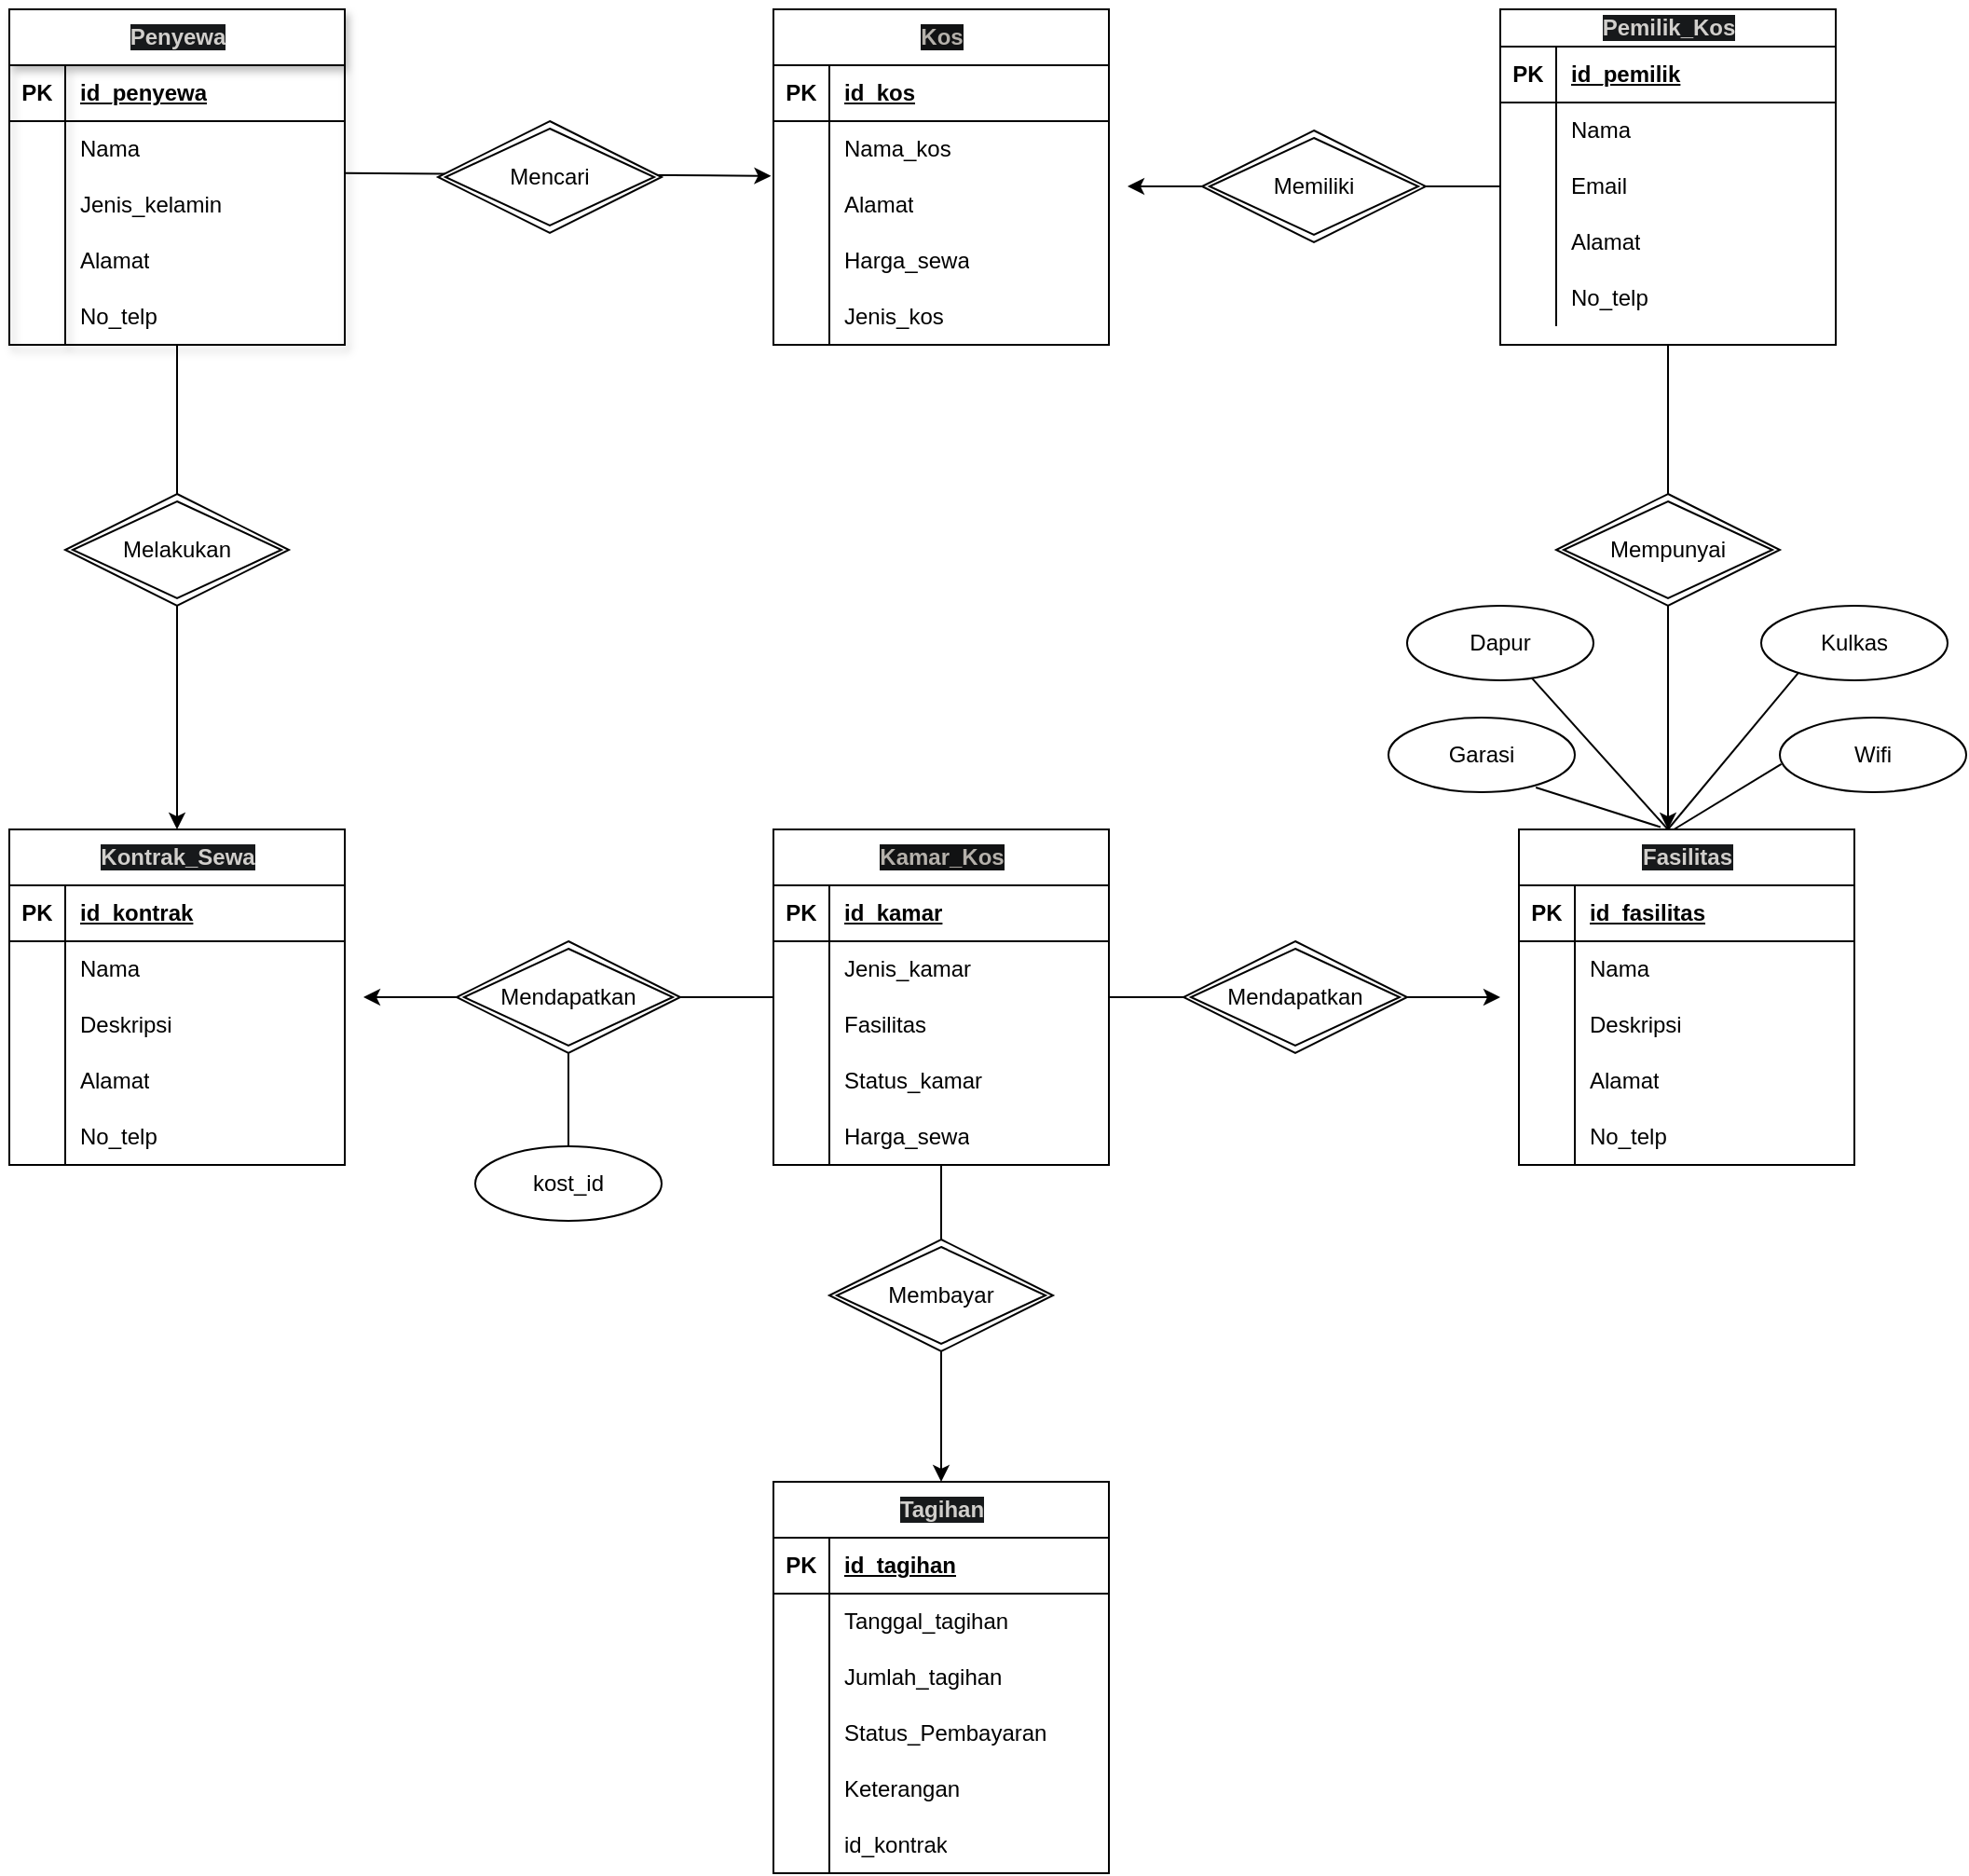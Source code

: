 <mxfile version="22.0.4" type="github">
  <diagram name="Page-1" id="WoS1Avjg3TnxfhqJeh51">
    <mxGraphModel dx="2163" dy="681" grid="1" gridSize="10" guides="1" tooltips="1" connect="1" arrows="1" fold="1" page="1" pageScale="1" pageWidth="850" pageHeight="1100" math="0" shadow="0">
      <root>
        <mxCell id="0" />
        <mxCell id="1" parent="0" />
        <mxCell id="NQOOiX4ntCUlq3TTF15f-73" style="edgeStyle=orthogonalEdgeStyle;rounded=0;orthogonalLoop=1;jettySize=auto;html=1;" edge="1" parent="1" source="NQOOiX4ntCUlq3TTF15f-74" target="NQOOiX4ntCUlq3TTF15f-1">
          <mxGeometry relative="1" as="geometry" />
        </mxCell>
        <mxCell id="Aj4LXaYrPYU-k2S-7-tK-18" value="&lt;span data-darkreader-inline-bgcolor=&quot;&quot; data-darkreader-inline-color=&quot;&quot; style=&quot;color: rgb(209, 207, 204); font-family: Helvetica; font-size: 12px; font-style: normal; font-variant-ligatures: normal; font-variant-caps: normal; font-weight: 700; letter-spacing: normal; orphans: 2; text-align: center; text-indent: 0px; text-transform: none; widows: 2; word-spacing: 0px; -webkit-text-stroke-width: 0px; background-color: rgb(23, 25, 27); text-decoration-thickness: initial; text-decoration-style: initial; text-decoration-color: initial; float: none; --darkreader-inline-color: #b5b1ab; --darkreader-inline-bgcolor: #111213; display: inline !important;&quot;&gt;Penyewa&lt;/span&gt;" style="shape=table;startSize=30;container=1;collapsible=1;childLayout=tableLayout;fixedRows=1;rowLines=0;fontStyle=1;align=center;resizeLast=1;html=1;fillColor=#FFFFFF;shadow=1;" parent="1" vertex="1">
          <mxGeometry x="-760" y="240" width="180" height="180" as="geometry" />
        </mxCell>
        <mxCell id="Aj4LXaYrPYU-k2S-7-tK-19" value="" style="shape=tableRow;horizontal=0;startSize=0;swimlaneHead=0;swimlaneBody=0;fillColor=none;collapsible=0;dropTarget=0;points=[[0,0.5],[1,0.5]];portConstraint=eastwest;top=0;left=0;right=0;bottom=1;" parent="Aj4LXaYrPYU-k2S-7-tK-18" vertex="1">
          <mxGeometry y="30" width="180" height="30" as="geometry" />
        </mxCell>
        <mxCell id="Aj4LXaYrPYU-k2S-7-tK-20" value="PK" style="shape=partialRectangle;connectable=0;fillColor=none;top=0;left=0;bottom=0;right=0;fontStyle=1;overflow=hidden;whiteSpace=wrap;html=1;" parent="Aj4LXaYrPYU-k2S-7-tK-19" vertex="1">
          <mxGeometry width="30" height="30" as="geometry">
            <mxRectangle width="30" height="30" as="alternateBounds" />
          </mxGeometry>
        </mxCell>
        <mxCell id="Aj4LXaYrPYU-k2S-7-tK-21" value="id_penyewa" style="shape=partialRectangle;connectable=0;fillColor=none;top=0;left=0;bottom=0;right=0;align=left;spacingLeft=6;fontStyle=5;overflow=hidden;whiteSpace=wrap;html=1;" parent="Aj4LXaYrPYU-k2S-7-tK-19" vertex="1">
          <mxGeometry x="30" width="150" height="30" as="geometry">
            <mxRectangle width="150" height="30" as="alternateBounds" />
          </mxGeometry>
        </mxCell>
        <mxCell id="Aj4LXaYrPYU-k2S-7-tK-22" value="" style="shape=tableRow;horizontal=0;startSize=0;swimlaneHead=0;swimlaneBody=0;fillColor=none;collapsible=0;dropTarget=0;points=[[0,0.5],[1,0.5]];portConstraint=eastwest;top=0;left=0;right=0;bottom=0;" parent="Aj4LXaYrPYU-k2S-7-tK-18" vertex="1">
          <mxGeometry y="60" width="180" height="30" as="geometry" />
        </mxCell>
        <mxCell id="Aj4LXaYrPYU-k2S-7-tK-23" value="" style="shape=partialRectangle;connectable=0;fillColor=none;top=0;left=0;bottom=0;right=0;editable=1;overflow=hidden;whiteSpace=wrap;html=1;" parent="Aj4LXaYrPYU-k2S-7-tK-22" vertex="1">
          <mxGeometry width="30" height="30" as="geometry">
            <mxRectangle width="30" height="30" as="alternateBounds" />
          </mxGeometry>
        </mxCell>
        <mxCell id="Aj4LXaYrPYU-k2S-7-tK-24" value="Nama" style="shape=partialRectangle;connectable=0;fillColor=none;top=0;left=0;bottom=0;right=0;align=left;spacingLeft=6;overflow=hidden;whiteSpace=wrap;html=1;" parent="Aj4LXaYrPYU-k2S-7-tK-22" vertex="1">
          <mxGeometry x="30" width="150" height="30" as="geometry">
            <mxRectangle width="150" height="30" as="alternateBounds" />
          </mxGeometry>
        </mxCell>
        <mxCell id="Aj4LXaYrPYU-k2S-7-tK-25" value="" style="shape=tableRow;horizontal=0;startSize=0;swimlaneHead=0;swimlaneBody=0;fillColor=none;collapsible=0;dropTarget=0;points=[[0,0.5],[1,0.5]];portConstraint=eastwest;top=0;left=0;right=0;bottom=0;" parent="Aj4LXaYrPYU-k2S-7-tK-18" vertex="1">
          <mxGeometry y="90" width="180" height="30" as="geometry" />
        </mxCell>
        <mxCell id="Aj4LXaYrPYU-k2S-7-tK-26" value="" style="shape=partialRectangle;connectable=0;fillColor=none;top=0;left=0;bottom=0;right=0;editable=1;overflow=hidden;whiteSpace=wrap;html=1;" parent="Aj4LXaYrPYU-k2S-7-tK-25" vertex="1">
          <mxGeometry width="30" height="30" as="geometry">
            <mxRectangle width="30" height="30" as="alternateBounds" />
          </mxGeometry>
        </mxCell>
        <mxCell id="Aj4LXaYrPYU-k2S-7-tK-27" value="Jenis_kelamin" style="shape=partialRectangle;connectable=0;fillColor=none;top=0;left=0;bottom=0;right=0;align=left;spacingLeft=6;overflow=hidden;whiteSpace=wrap;html=1;" parent="Aj4LXaYrPYU-k2S-7-tK-25" vertex="1">
          <mxGeometry x="30" width="150" height="30" as="geometry">
            <mxRectangle width="150" height="30" as="alternateBounds" />
          </mxGeometry>
        </mxCell>
        <mxCell id="Aj4LXaYrPYU-k2S-7-tK-28" value="" style="shape=tableRow;horizontal=0;startSize=0;swimlaneHead=0;swimlaneBody=0;fillColor=none;collapsible=0;dropTarget=0;points=[[0,0.5],[1,0.5]];portConstraint=eastwest;top=0;left=0;right=0;bottom=0;" parent="Aj4LXaYrPYU-k2S-7-tK-18" vertex="1">
          <mxGeometry y="120" width="180" height="30" as="geometry" />
        </mxCell>
        <mxCell id="Aj4LXaYrPYU-k2S-7-tK-29" value="" style="shape=partialRectangle;connectable=0;fillColor=none;top=0;left=0;bottom=0;right=0;editable=1;overflow=hidden;whiteSpace=wrap;html=1;" parent="Aj4LXaYrPYU-k2S-7-tK-28" vertex="1">
          <mxGeometry width="30" height="30" as="geometry">
            <mxRectangle width="30" height="30" as="alternateBounds" />
          </mxGeometry>
        </mxCell>
        <mxCell id="Aj4LXaYrPYU-k2S-7-tK-30" value="Alamat" style="shape=partialRectangle;connectable=0;fillColor=none;top=0;left=0;bottom=0;right=0;align=left;spacingLeft=6;overflow=hidden;whiteSpace=wrap;html=1;" parent="Aj4LXaYrPYU-k2S-7-tK-28" vertex="1">
          <mxGeometry x="30" width="150" height="30" as="geometry">
            <mxRectangle width="150" height="30" as="alternateBounds" />
          </mxGeometry>
        </mxCell>
        <mxCell id="Aj4LXaYrPYU-k2S-7-tK-47" value="" style="shape=tableRow;horizontal=0;startSize=0;swimlaneHead=0;swimlaneBody=0;fillColor=none;collapsible=0;dropTarget=0;points=[[0,0.5],[1,0.5]];portConstraint=eastwest;top=0;left=0;right=0;bottom=0;" parent="Aj4LXaYrPYU-k2S-7-tK-18" vertex="1">
          <mxGeometry y="150" width="180" height="30" as="geometry" />
        </mxCell>
        <mxCell id="Aj4LXaYrPYU-k2S-7-tK-48" value="" style="shape=partialRectangle;connectable=0;fillColor=none;top=0;left=0;bottom=0;right=0;editable=1;overflow=hidden;whiteSpace=wrap;html=1;" parent="Aj4LXaYrPYU-k2S-7-tK-47" vertex="1">
          <mxGeometry width="30" height="30" as="geometry">
            <mxRectangle width="30" height="30" as="alternateBounds" />
          </mxGeometry>
        </mxCell>
        <mxCell id="Aj4LXaYrPYU-k2S-7-tK-49" value="No_telp" style="shape=partialRectangle;connectable=0;fillColor=none;top=0;left=0;bottom=0;right=0;align=left;spacingLeft=6;overflow=hidden;whiteSpace=wrap;html=1;" parent="Aj4LXaYrPYU-k2S-7-tK-47" vertex="1">
          <mxGeometry x="30" width="150" height="30" as="geometry">
            <mxRectangle width="150" height="30" as="alternateBounds" />
          </mxGeometry>
        </mxCell>
        <mxCell id="Aj4LXaYrPYU-k2S-7-tK-31" value="&lt;font style=&quot;--darkreader-inline-color: #a49e95;&quot; data-darkreader-inline-color=&quot;&quot; color=&quot;#b5b1ab&quot;&gt;&lt;span data-darkreader-inline-bgcolor=&quot;&quot; style=&quot;background-color: rgb(17, 18, 19); --darkreader-inline-bgcolor: #0d0e0e;&quot;&gt;Kos&lt;/span&gt;&lt;/font&gt;" style="shape=table;startSize=30;container=1;collapsible=1;childLayout=tableLayout;fixedRows=1;rowLines=0;fontStyle=1;align=center;resizeLast=1;html=1;" parent="1" vertex="1">
          <mxGeometry x="-350" y="240" width="180" height="180" as="geometry" />
        </mxCell>
        <mxCell id="Aj4LXaYrPYU-k2S-7-tK-32" value="" style="shape=tableRow;horizontal=0;startSize=0;swimlaneHead=0;swimlaneBody=0;fillColor=none;collapsible=0;dropTarget=0;points=[[0,0.5],[1,0.5]];portConstraint=eastwest;top=0;left=0;right=0;bottom=1;" parent="Aj4LXaYrPYU-k2S-7-tK-31" vertex="1">
          <mxGeometry y="30" width="180" height="30" as="geometry" />
        </mxCell>
        <mxCell id="Aj4LXaYrPYU-k2S-7-tK-33" value="PK" style="shape=partialRectangle;connectable=0;fillColor=none;top=0;left=0;bottom=0;right=0;fontStyle=1;overflow=hidden;whiteSpace=wrap;html=1;" parent="Aj4LXaYrPYU-k2S-7-tK-32" vertex="1">
          <mxGeometry width="30" height="30" as="geometry">
            <mxRectangle width="30" height="30" as="alternateBounds" />
          </mxGeometry>
        </mxCell>
        <mxCell id="Aj4LXaYrPYU-k2S-7-tK-34" value="id_kos" style="shape=partialRectangle;connectable=0;fillColor=none;top=0;left=0;bottom=0;right=0;align=left;spacingLeft=6;fontStyle=5;overflow=hidden;whiteSpace=wrap;html=1;" parent="Aj4LXaYrPYU-k2S-7-tK-32" vertex="1">
          <mxGeometry x="30" width="150" height="30" as="geometry">
            <mxRectangle width="150" height="30" as="alternateBounds" />
          </mxGeometry>
        </mxCell>
        <mxCell id="Aj4LXaYrPYU-k2S-7-tK-35" value="" style="shape=tableRow;horizontal=0;startSize=0;swimlaneHead=0;swimlaneBody=0;fillColor=none;collapsible=0;dropTarget=0;points=[[0,0.5],[1,0.5]];portConstraint=eastwest;top=0;left=0;right=0;bottom=0;" parent="Aj4LXaYrPYU-k2S-7-tK-31" vertex="1">
          <mxGeometry y="60" width="180" height="30" as="geometry" />
        </mxCell>
        <mxCell id="Aj4LXaYrPYU-k2S-7-tK-36" value="" style="shape=partialRectangle;connectable=0;fillColor=none;top=0;left=0;bottom=0;right=0;editable=1;overflow=hidden;whiteSpace=wrap;html=1;" parent="Aj4LXaYrPYU-k2S-7-tK-35" vertex="1">
          <mxGeometry width="30" height="30" as="geometry">
            <mxRectangle width="30" height="30" as="alternateBounds" />
          </mxGeometry>
        </mxCell>
        <mxCell id="Aj4LXaYrPYU-k2S-7-tK-37" value="Nama_kos" style="shape=partialRectangle;connectable=0;fillColor=none;top=0;left=0;bottom=0;right=0;align=left;spacingLeft=6;overflow=hidden;whiteSpace=wrap;html=1;" parent="Aj4LXaYrPYU-k2S-7-tK-35" vertex="1">
          <mxGeometry x="30" width="150" height="30" as="geometry">
            <mxRectangle width="150" height="30" as="alternateBounds" />
          </mxGeometry>
        </mxCell>
        <mxCell id="Aj4LXaYrPYU-k2S-7-tK-38" value="" style="shape=tableRow;horizontal=0;startSize=0;swimlaneHead=0;swimlaneBody=0;fillColor=none;collapsible=0;dropTarget=0;points=[[0,0.5],[1,0.5]];portConstraint=eastwest;top=0;left=0;right=0;bottom=0;" parent="Aj4LXaYrPYU-k2S-7-tK-31" vertex="1">
          <mxGeometry y="90" width="180" height="30" as="geometry" />
        </mxCell>
        <mxCell id="Aj4LXaYrPYU-k2S-7-tK-39" value="" style="shape=partialRectangle;connectable=0;fillColor=none;top=0;left=0;bottom=0;right=0;editable=1;overflow=hidden;whiteSpace=wrap;html=1;" parent="Aj4LXaYrPYU-k2S-7-tK-38" vertex="1">
          <mxGeometry width="30" height="30" as="geometry">
            <mxRectangle width="30" height="30" as="alternateBounds" />
          </mxGeometry>
        </mxCell>
        <mxCell id="Aj4LXaYrPYU-k2S-7-tK-40" value="Alamat" style="shape=partialRectangle;connectable=0;fillColor=none;top=0;left=0;bottom=0;right=0;align=left;spacingLeft=6;overflow=hidden;whiteSpace=wrap;html=1;" parent="Aj4LXaYrPYU-k2S-7-tK-38" vertex="1">
          <mxGeometry x="30" width="150" height="30" as="geometry">
            <mxRectangle width="150" height="30" as="alternateBounds" />
          </mxGeometry>
        </mxCell>
        <mxCell id="Aj4LXaYrPYU-k2S-7-tK-41" value="" style="shape=tableRow;horizontal=0;startSize=0;swimlaneHead=0;swimlaneBody=0;fillColor=none;collapsible=0;dropTarget=0;points=[[0,0.5],[1,0.5]];portConstraint=eastwest;top=0;left=0;right=0;bottom=0;" parent="Aj4LXaYrPYU-k2S-7-tK-31" vertex="1">
          <mxGeometry y="120" width="180" height="30" as="geometry" />
        </mxCell>
        <mxCell id="Aj4LXaYrPYU-k2S-7-tK-42" value="" style="shape=partialRectangle;connectable=0;fillColor=none;top=0;left=0;bottom=0;right=0;editable=1;overflow=hidden;whiteSpace=wrap;html=1;" parent="Aj4LXaYrPYU-k2S-7-tK-41" vertex="1">
          <mxGeometry width="30" height="30" as="geometry">
            <mxRectangle width="30" height="30" as="alternateBounds" />
          </mxGeometry>
        </mxCell>
        <mxCell id="Aj4LXaYrPYU-k2S-7-tK-43" value="Harga_sewa" style="shape=partialRectangle;connectable=0;fillColor=none;top=0;left=0;bottom=0;right=0;align=left;spacingLeft=6;overflow=hidden;whiteSpace=wrap;html=1;" parent="Aj4LXaYrPYU-k2S-7-tK-41" vertex="1">
          <mxGeometry x="30" width="150" height="30" as="geometry">
            <mxRectangle width="150" height="30" as="alternateBounds" />
          </mxGeometry>
        </mxCell>
        <mxCell id="Aj4LXaYrPYU-k2S-7-tK-44" value="" style="shape=tableRow;horizontal=0;startSize=0;swimlaneHead=0;swimlaneBody=0;fillColor=none;collapsible=0;dropTarget=0;points=[[0,0.5],[1,0.5]];portConstraint=eastwest;top=0;left=0;right=0;bottom=0;" parent="Aj4LXaYrPYU-k2S-7-tK-31" vertex="1">
          <mxGeometry y="150" width="180" height="30" as="geometry" />
        </mxCell>
        <mxCell id="Aj4LXaYrPYU-k2S-7-tK-45" value="" style="shape=partialRectangle;connectable=0;fillColor=none;top=0;left=0;bottom=0;right=0;editable=1;overflow=hidden;whiteSpace=wrap;html=1;" parent="Aj4LXaYrPYU-k2S-7-tK-44" vertex="1">
          <mxGeometry width="30" height="30" as="geometry">
            <mxRectangle width="30" height="30" as="alternateBounds" />
          </mxGeometry>
        </mxCell>
        <mxCell id="Aj4LXaYrPYU-k2S-7-tK-46" value="Jenis_kos" style="shape=partialRectangle;connectable=0;fillColor=none;top=0;left=0;bottom=0;right=0;align=left;spacingLeft=6;overflow=hidden;whiteSpace=wrap;html=1;" parent="Aj4LXaYrPYU-k2S-7-tK-44" vertex="1">
          <mxGeometry x="30" width="150" height="30" as="geometry">
            <mxRectangle width="150" height="30" as="alternateBounds" />
          </mxGeometry>
        </mxCell>
        <mxCell id="Ak3qJpTOJ2Hgo7LQBAbr-17" value="&lt;font color=&quot;#d1cfcc&quot;&gt;&lt;span style=&quot;background-color: rgb(23, 25, 27);&quot;&gt;Fasilitas&lt;/span&gt;&lt;/font&gt;" style="shape=table;startSize=30;container=1;collapsible=1;childLayout=tableLayout;fixedRows=1;rowLines=0;fontStyle=1;align=center;resizeLast=1;html=1;fillColor=#FFFFFF;" parent="1" vertex="1">
          <mxGeometry x="50" y="680" width="180" height="180" as="geometry" />
        </mxCell>
        <mxCell id="Ak3qJpTOJ2Hgo7LQBAbr-18" value="" style="shape=tableRow;horizontal=0;startSize=0;swimlaneHead=0;swimlaneBody=0;fillColor=none;collapsible=0;dropTarget=0;points=[[0,0.5],[1,0.5]];portConstraint=eastwest;top=0;left=0;right=0;bottom=1;" parent="Ak3qJpTOJ2Hgo7LQBAbr-17" vertex="1">
          <mxGeometry y="30" width="180" height="30" as="geometry" />
        </mxCell>
        <mxCell id="Ak3qJpTOJ2Hgo7LQBAbr-19" value="PK" style="shape=partialRectangle;connectable=0;fillColor=none;top=0;left=0;bottom=0;right=0;fontStyle=1;overflow=hidden;whiteSpace=wrap;html=1;" parent="Ak3qJpTOJ2Hgo7LQBAbr-18" vertex="1">
          <mxGeometry width="30" height="30" as="geometry">
            <mxRectangle width="30" height="30" as="alternateBounds" />
          </mxGeometry>
        </mxCell>
        <mxCell id="Ak3qJpTOJ2Hgo7LQBAbr-20" value="id_fasilitas" style="shape=partialRectangle;connectable=0;fillColor=none;top=0;left=0;bottom=0;right=0;align=left;spacingLeft=6;fontStyle=5;overflow=hidden;whiteSpace=wrap;html=1;" parent="Ak3qJpTOJ2Hgo7LQBAbr-18" vertex="1">
          <mxGeometry x="30" width="150" height="30" as="geometry">
            <mxRectangle width="150" height="30" as="alternateBounds" />
          </mxGeometry>
        </mxCell>
        <mxCell id="Ak3qJpTOJ2Hgo7LQBAbr-21" value="" style="shape=tableRow;horizontal=0;startSize=0;swimlaneHead=0;swimlaneBody=0;fillColor=none;collapsible=0;dropTarget=0;points=[[0,0.5],[1,0.5]];portConstraint=eastwest;top=0;left=0;right=0;bottom=0;" parent="Ak3qJpTOJ2Hgo7LQBAbr-17" vertex="1">
          <mxGeometry y="60" width="180" height="30" as="geometry" />
        </mxCell>
        <mxCell id="Ak3qJpTOJ2Hgo7LQBAbr-22" value="" style="shape=partialRectangle;connectable=0;fillColor=none;top=0;left=0;bottom=0;right=0;editable=1;overflow=hidden;whiteSpace=wrap;html=1;" parent="Ak3qJpTOJ2Hgo7LQBAbr-21" vertex="1">
          <mxGeometry width="30" height="30" as="geometry">
            <mxRectangle width="30" height="30" as="alternateBounds" />
          </mxGeometry>
        </mxCell>
        <mxCell id="Ak3qJpTOJ2Hgo7LQBAbr-23" value="Nama" style="shape=partialRectangle;connectable=0;fillColor=none;top=0;left=0;bottom=0;right=0;align=left;spacingLeft=6;overflow=hidden;whiteSpace=wrap;html=1;" parent="Ak3qJpTOJ2Hgo7LQBAbr-21" vertex="1">
          <mxGeometry x="30" width="150" height="30" as="geometry">
            <mxRectangle width="150" height="30" as="alternateBounds" />
          </mxGeometry>
        </mxCell>
        <mxCell id="Ak3qJpTOJ2Hgo7LQBAbr-24" value="" style="shape=tableRow;horizontal=0;startSize=0;swimlaneHead=0;swimlaneBody=0;fillColor=none;collapsible=0;dropTarget=0;points=[[0,0.5],[1,0.5]];portConstraint=eastwest;top=0;left=0;right=0;bottom=0;" parent="Ak3qJpTOJ2Hgo7LQBAbr-17" vertex="1">
          <mxGeometry y="90" width="180" height="30" as="geometry" />
        </mxCell>
        <mxCell id="Ak3qJpTOJ2Hgo7LQBAbr-25" value="" style="shape=partialRectangle;connectable=0;fillColor=none;top=0;left=0;bottom=0;right=0;editable=1;overflow=hidden;whiteSpace=wrap;html=1;" parent="Ak3qJpTOJ2Hgo7LQBAbr-24" vertex="1">
          <mxGeometry width="30" height="30" as="geometry">
            <mxRectangle width="30" height="30" as="alternateBounds" />
          </mxGeometry>
        </mxCell>
        <mxCell id="Ak3qJpTOJ2Hgo7LQBAbr-26" value="Deskripsi" style="shape=partialRectangle;connectable=0;fillColor=none;top=0;left=0;bottom=0;right=0;align=left;spacingLeft=6;overflow=hidden;whiteSpace=wrap;html=1;" parent="Ak3qJpTOJ2Hgo7LQBAbr-24" vertex="1">
          <mxGeometry x="30" width="150" height="30" as="geometry">
            <mxRectangle width="150" height="30" as="alternateBounds" />
          </mxGeometry>
        </mxCell>
        <mxCell id="Ak3qJpTOJ2Hgo7LQBAbr-27" value="" style="shape=tableRow;horizontal=0;startSize=0;swimlaneHead=0;swimlaneBody=0;fillColor=none;collapsible=0;dropTarget=0;points=[[0,0.5],[1,0.5]];portConstraint=eastwest;top=0;left=0;right=0;bottom=0;" parent="Ak3qJpTOJ2Hgo7LQBAbr-17" vertex="1">
          <mxGeometry y="120" width="180" height="30" as="geometry" />
        </mxCell>
        <mxCell id="Ak3qJpTOJ2Hgo7LQBAbr-28" value="" style="shape=partialRectangle;connectable=0;fillColor=none;top=0;left=0;bottom=0;right=0;editable=1;overflow=hidden;whiteSpace=wrap;html=1;" parent="Ak3qJpTOJ2Hgo7LQBAbr-27" vertex="1">
          <mxGeometry width="30" height="30" as="geometry">
            <mxRectangle width="30" height="30" as="alternateBounds" />
          </mxGeometry>
        </mxCell>
        <mxCell id="Ak3qJpTOJ2Hgo7LQBAbr-29" value="Alamat" style="shape=partialRectangle;connectable=0;fillColor=none;top=0;left=0;bottom=0;right=0;align=left;spacingLeft=6;overflow=hidden;whiteSpace=wrap;html=1;" parent="Ak3qJpTOJ2Hgo7LQBAbr-27" vertex="1">
          <mxGeometry x="30" width="150" height="30" as="geometry">
            <mxRectangle width="150" height="30" as="alternateBounds" />
          </mxGeometry>
        </mxCell>
        <mxCell id="Ak3qJpTOJ2Hgo7LQBAbr-30" value="" style="shape=tableRow;horizontal=0;startSize=0;swimlaneHead=0;swimlaneBody=0;fillColor=none;collapsible=0;dropTarget=0;points=[[0,0.5],[1,0.5]];portConstraint=eastwest;top=0;left=0;right=0;bottom=0;" parent="Ak3qJpTOJ2Hgo7LQBAbr-17" vertex="1">
          <mxGeometry y="150" width="180" height="30" as="geometry" />
        </mxCell>
        <mxCell id="Ak3qJpTOJ2Hgo7LQBAbr-31" value="" style="shape=partialRectangle;connectable=0;fillColor=none;top=0;left=0;bottom=0;right=0;editable=1;overflow=hidden;whiteSpace=wrap;html=1;" parent="Ak3qJpTOJ2Hgo7LQBAbr-30" vertex="1">
          <mxGeometry width="30" height="30" as="geometry">
            <mxRectangle width="30" height="30" as="alternateBounds" />
          </mxGeometry>
        </mxCell>
        <mxCell id="Ak3qJpTOJ2Hgo7LQBAbr-32" value="No_telp" style="shape=partialRectangle;connectable=0;fillColor=none;top=0;left=0;bottom=0;right=0;align=left;spacingLeft=6;overflow=hidden;whiteSpace=wrap;html=1;" parent="Ak3qJpTOJ2Hgo7LQBAbr-30" vertex="1">
          <mxGeometry x="30" width="150" height="30" as="geometry">
            <mxRectangle width="150" height="30" as="alternateBounds" />
          </mxGeometry>
        </mxCell>
        <mxCell id="NQOOiX4ntCUlq3TTF15f-87" style="edgeStyle=orthogonalEdgeStyle;rounded=0;orthogonalLoop=1;jettySize=auto;html=1;" edge="1" parent="1" source="NQOOiX4ntCUlq3TTF15f-88">
          <mxGeometry relative="1" as="geometry">
            <mxPoint x="40.0" y="770" as="targetPoint" />
          </mxGeometry>
        </mxCell>
        <mxCell id="NQOOiX4ntCUlq3TTF15f-91" style="edgeStyle=orthogonalEdgeStyle;rounded=0;orthogonalLoop=1;jettySize=auto;html=1;" edge="1" parent="1" source="NQOOiX4ntCUlq3TTF15f-17">
          <mxGeometry relative="1" as="geometry">
            <mxPoint x="-570" y="770" as="targetPoint" />
          </mxGeometry>
        </mxCell>
        <mxCell id="NQOOiX4ntCUlq3TTF15f-93" style="edgeStyle=orthogonalEdgeStyle;rounded=0;orthogonalLoop=1;jettySize=auto;html=1;entryX=0.5;entryY=0;entryDx=0;entryDy=0;" edge="1" parent="1" source="NQOOiX4ntCUlq3TTF15f-17" target="NQOOiX4ntCUlq3TTF15f-33">
          <mxGeometry relative="1" as="geometry" />
        </mxCell>
        <mxCell id="NQOOiX4ntCUlq3TTF15f-17" value="&lt;font color=&quot;#b5b1ab&quot;&gt;&lt;span style=&quot;background-color: rgb(17, 18, 19);&quot;&gt;Kamar_Kos&lt;/span&gt;&lt;/font&gt;" style="shape=table;startSize=30;container=1;collapsible=1;childLayout=tableLayout;fixedRows=1;rowLines=0;fontStyle=1;align=center;resizeLast=1;html=1;" vertex="1" parent="1">
          <mxGeometry x="-350" y="680" width="180" height="180" as="geometry" />
        </mxCell>
        <mxCell id="NQOOiX4ntCUlq3TTF15f-18" value="" style="shape=tableRow;horizontal=0;startSize=0;swimlaneHead=0;swimlaneBody=0;fillColor=none;collapsible=0;dropTarget=0;points=[[0,0.5],[1,0.5]];portConstraint=eastwest;top=0;left=0;right=0;bottom=1;" vertex="1" parent="NQOOiX4ntCUlq3TTF15f-17">
          <mxGeometry y="30" width="180" height="30" as="geometry" />
        </mxCell>
        <mxCell id="NQOOiX4ntCUlq3TTF15f-19" value="PK" style="shape=partialRectangle;connectable=0;fillColor=none;top=0;left=0;bottom=0;right=0;fontStyle=1;overflow=hidden;whiteSpace=wrap;html=1;" vertex="1" parent="NQOOiX4ntCUlq3TTF15f-18">
          <mxGeometry width="30" height="30" as="geometry">
            <mxRectangle width="30" height="30" as="alternateBounds" />
          </mxGeometry>
        </mxCell>
        <mxCell id="NQOOiX4ntCUlq3TTF15f-20" value="id_kamar" style="shape=partialRectangle;connectable=0;fillColor=none;top=0;left=0;bottom=0;right=0;align=left;spacingLeft=6;fontStyle=5;overflow=hidden;whiteSpace=wrap;html=1;" vertex="1" parent="NQOOiX4ntCUlq3TTF15f-18">
          <mxGeometry x="30" width="150" height="30" as="geometry">
            <mxRectangle width="150" height="30" as="alternateBounds" />
          </mxGeometry>
        </mxCell>
        <mxCell id="NQOOiX4ntCUlq3TTF15f-21" value="" style="shape=tableRow;horizontal=0;startSize=0;swimlaneHead=0;swimlaneBody=0;fillColor=none;collapsible=0;dropTarget=0;points=[[0,0.5],[1,0.5]];portConstraint=eastwest;top=0;left=0;right=0;bottom=0;" vertex="1" parent="NQOOiX4ntCUlq3TTF15f-17">
          <mxGeometry y="60" width="180" height="30" as="geometry" />
        </mxCell>
        <mxCell id="NQOOiX4ntCUlq3TTF15f-22" value="" style="shape=partialRectangle;connectable=0;fillColor=none;top=0;left=0;bottom=0;right=0;editable=1;overflow=hidden;whiteSpace=wrap;html=1;" vertex="1" parent="NQOOiX4ntCUlq3TTF15f-21">
          <mxGeometry width="30" height="30" as="geometry">
            <mxRectangle width="30" height="30" as="alternateBounds" />
          </mxGeometry>
        </mxCell>
        <mxCell id="NQOOiX4ntCUlq3TTF15f-23" value="Jenis_kamar" style="shape=partialRectangle;connectable=0;fillColor=none;top=0;left=0;bottom=0;right=0;align=left;spacingLeft=6;overflow=hidden;whiteSpace=wrap;html=1;" vertex="1" parent="NQOOiX4ntCUlq3TTF15f-21">
          <mxGeometry x="30" width="150" height="30" as="geometry">
            <mxRectangle width="150" height="30" as="alternateBounds" />
          </mxGeometry>
        </mxCell>
        <mxCell id="NQOOiX4ntCUlq3TTF15f-24" value="" style="shape=tableRow;horizontal=0;startSize=0;swimlaneHead=0;swimlaneBody=0;fillColor=none;collapsible=0;dropTarget=0;points=[[0,0.5],[1,0.5]];portConstraint=eastwest;top=0;left=0;right=0;bottom=0;" vertex="1" parent="NQOOiX4ntCUlq3TTF15f-17">
          <mxGeometry y="90" width="180" height="30" as="geometry" />
        </mxCell>
        <mxCell id="NQOOiX4ntCUlq3TTF15f-25" value="" style="shape=partialRectangle;connectable=0;fillColor=none;top=0;left=0;bottom=0;right=0;editable=1;overflow=hidden;whiteSpace=wrap;html=1;" vertex="1" parent="NQOOiX4ntCUlq3TTF15f-24">
          <mxGeometry width="30" height="30" as="geometry">
            <mxRectangle width="30" height="30" as="alternateBounds" />
          </mxGeometry>
        </mxCell>
        <mxCell id="NQOOiX4ntCUlq3TTF15f-26" value="Fasilitas" style="shape=partialRectangle;connectable=0;fillColor=none;top=0;left=0;bottom=0;right=0;align=left;spacingLeft=6;overflow=hidden;whiteSpace=wrap;html=1;" vertex="1" parent="NQOOiX4ntCUlq3TTF15f-24">
          <mxGeometry x="30" width="150" height="30" as="geometry">
            <mxRectangle width="150" height="30" as="alternateBounds" />
          </mxGeometry>
        </mxCell>
        <mxCell id="NQOOiX4ntCUlq3TTF15f-27" value="" style="shape=tableRow;horizontal=0;startSize=0;swimlaneHead=0;swimlaneBody=0;fillColor=none;collapsible=0;dropTarget=0;points=[[0,0.5],[1,0.5]];portConstraint=eastwest;top=0;left=0;right=0;bottom=0;" vertex="1" parent="NQOOiX4ntCUlq3TTF15f-17">
          <mxGeometry y="120" width="180" height="30" as="geometry" />
        </mxCell>
        <mxCell id="NQOOiX4ntCUlq3TTF15f-28" value="" style="shape=partialRectangle;connectable=0;fillColor=none;top=0;left=0;bottom=0;right=0;editable=1;overflow=hidden;whiteSpace=wrap;html=1;" vertex="1" parent="NQOOiX4ntCUlq3TTF15f-27">
          <mxGeometry width="30" height="30" as="geometry">
            <mxRectangle width="30" height="30" as="alternateBounds" />
          </mxGeometry>
        </mxCell>
        <mxCell id="NQOOiX4ntCUlq3TTF15f-29" value="Status_kamar" style="shape=partialRectangle;connectable=0;fillColor=none;top=0;left=0;bottom=0;right=0;align=left;spacingLeft=6;overflow=hidden;whiteSpace=wrap;html=1;" vertex="1" parent="NQOOiX4ntCUlq3TTF15f-27">
          <mxGeometry x="30" width="150" height="30" as="geometry">
            <mxRectangle width="150" height="30" as="alternateBounds" />
          </mxGeometry>
        </mxCell>
        <mxCell id="NQOOiX4ntCUlq3TTF15f-30" value="" style="shape=tableRow;horizontal=0;startSize=0;swimlaneHead=0;swimlaneBody=0;fillColor=none;collapsible=0;dropTarget=0;points=[[0,0.5],[1,0.5]];portConstraint=eastwest;top=0;left=0;right=0;bottom=0;" vertex="1" parent="NQOOiX4ntCUlq3TTF15f-17">
          <mxGeometry y="150" width="180" height="30" as="geometry" />
        </mxCell>
        <mxCell id="NQOOiX4ntCUlq3TTF15f-31" value="" style="shape=partialRectangle;connectable=0;fillColor=none;top=0;left=0;bottom=0;right=0;editable=1;overflow=hidden;whiteSpace=wrap;html=1;" vertex="1" parent="NQOOiX4ntCUlq3TTF15f-30">
          <mxGeometry width="30" height="30" as="geometry">
            <mxRectangle width="30" height="30" as="alternateBounds" />
          </mxGeometry>
        </mxCell>
        <mxCell id="NQOOiX4ntCUlq3TTF15f-32" value="Harga_sewa" style="shape=partialRectangle;connectable=0;fillColor=none;top=0;left=0;bottom=0;right=0;align=left;spacingLeft=6;overflow=hidden;whiteSpace=wrap;html=1;" vertex="1" parent="NQOOiX4ntCUlq3TTF15f-30">
          <mxGeometry x="30" width="150" height="30" as="geometry">
            <mxRectangle width="150" height="30" as="alternateBounds" />
          </mxGeometry>
        </mxCell>
        <mxCell id="NQOOiX4ntCUlq3TTF15f-33" value="&lt;font color=&quot;#d1cfcc&quot;&gt;&lt;span style=&quot;background-color: rgb(23, 25, 27);&quot;&gt;Tagihan&lt;/span&gt;&lt;/font&gt;" style="shape=table;startSize=30;container=1;collapsible=1;childLayout=tableLayout;fixedRows=1;rowLines=0;fontStyle=1;align=center;resizeLast=1;html=1;fillColor=#FFFFFF;" vertex="1" parent="1">
          <mxGeometry x="-350" y="1030" width="180" height="210" as="geometry" />
        </mxCell>
        <mxCell id="NQOOiX4ntCUlq3TTF15f-34" value="" style="shape=tableRow;horizontal=0;startSize=0;swimlaneHead=0;swimlaneBody=0;fillColor=none;collapsible=0;dropTarget=0;points=[[0,0.5],[1,0.5]];portConstraint=eastwest;top=0;left=0;right=0;bottom=1;" vertex="1" parent="NQOOiX4ntCUlq3TTF15f-33">
          <mxGeometry y="30" width="180" height="30" as="geometry" />
        </mxCell>
        <mxCell id="NQOOiX4ntCUlq3TTF15f-35" value="PK" style="shape=partialRectangle;connectable=0;fillColor=none;top=0;left=0;bottom=0;right=0;fontStyle=1;overflow=hidden;whiteSpace=wrap;html=1;" vertex="1" parent="NQOOiX4ntCUlq3TTF15f-34">
          <mxGeometry width="30" height="30" as="geometry">
            <mxRectangle width="30" height="30" as="alternateBounds" />
          </mxGeometry>
        </mxCell>
        <mxCell id="NQOOiX4ntCUlq3TTF15f-36" value="id_tagihan" style="shape=partialRectangle;connectable=0;fillColor=none;top=0;left=0;bottom=0;right=0;align=left;spacingLeft=6;fontStyle=5;overflow=hidden;whiteSpace=wrap;html=1;" vertex="1" parent="NQOOiX4ntCUlq3TTF15f-34">
          <mxGeometry x="30" width="150" height="30" as="geometry">
            <mxRectangle width="150" height="30" as="alternateBounds" />
          </mxGeometry>
        </mxCell>
        <mxCell id="NQOOiX4ntCUlq3TTF15f-37" value="" style="shape=tableRow;horizontal=0;startSize=0;swimlaneHead=0;swimlaneBody=0;fillColor=none;collapsible=0;dropTarget=0;points=[[0,0.5],[1,0.5]];portConstraint=eastwest;top=0;left=0;right=0;bottom=0;" vertex="1" parent="NQOOiX4ntCUlq3TTF15f-33">
          <mxGeometry y="60" width="180" height="30" as="geometry" />
        </mxCell>
        <mxCell id="NQOOiX4ntCUlq3TTF15f-38" value="" style="shape=partialRectangle;connectable=0;fillColor=none;top=0;left=0;bottom=0;right=0;editable=1;overflow=hidden;whiteSpace=wrap;html=1;" vertex="1" parent="NQOOiX4ntCUlq3TTF15f-37">
          <mxGeometry width="30" height="30" as="geometry">
            <mxRectangle width="30" height="30" as="alternateBounds" />
          </mxGeometry>
        </mxCell>
        <mxCell id="NQOOiX4ntCUlq3TTF15f-39" value="Tanggal_tagihan" style="shape=partialRectangle;connectable=0;fillColor=none;top=0;left=0;bottom=0;right=0;align=left;spacingLeft=6;overflow=hidden;whiteSpace=wrap;html=1;" vertex="1" parent="NQOOiX4ntCUlq3TTF15f-37">
          <mxGeometry x="30" width="150" height="30" as="geometry">
            <mxRectangle width="150" height="30" as="alternateBounds" />
          </mxGeometry>
        </mxCell>
        <mxCell id="NQOOiX4ntCUlq3TTF15f-40" value="" style="shape=tableRow;horizontal=0;startSize=0;swimlaneHead=0;swimlaneBody=0;fillColor=none;collapsible=0;dropTarget=0;points=[[0,0.5],[1,0.5]];portConstraint=eastwest;top=0;left=0;right=0;bottom=0;" vertex="1" parent="NQOOiX4ntCUlq3TTF15f-33">
          <mxGeometry y="90" width="180" height="30" as="geometry" />
        </mxCell>
        <mxCell id="NQOOiX4ntCUlq3TTF15f-41" value="" style="shape=partialRectangle;connectable=0;fillColor=none;top=0;left=0;bottom=0;right=0;editable=1;overflow=hidden;whiteSpace=wrap;html=1;" vertex="1" parent="NQOOiX4ntCUlq3TTF15f-40">
          <mxGeometry width="30" height="30" as="geometry">
            <mxRectangle width="30" height="30" as="alternateBounds" />
          </mxGeometry>
        </mxCell>
        <mxCell id="NQOOiX4ntCUlq3TTF15f-42" value="Jumlah_tagihan" style="shape=partialRectangle;connectable=0;fillColor=none;top=0;left=0;bottom=0;right=0;align=left;spacingLeft=6;overflow=hidden;whiteSpace=wrap;html=1;" vertex="1" parent="NQOOiX4ntCUlq3TTF15f-40">
          <mxGeometry x="30" width="150" height="30" as="geometry">
            <mxRectangle width="150" height="30" as="alternateBounds" />
          </mxGeometry>
        </mxCell>
        <mxCell id="NQOOiX4ntCUlq3TTF15f-43" value="" style="shape=tableRow;horizontal=0;startSize=0;swimlaneHead=0;swimlaneBody=0;fillColor=none;collapsible=0;dropTarget=0;points=[[0,0.5],[1,0.5]];portConstraint=eastwest;top=0;left=0;right=0;bottom=0;" vertex="1" parent="NQOOiX4ntCUlq3TTF15f-33">
          <mxGeometry y="120" width="180" height="30" as="geometry" />
        </mxCell>
        <mxCell id="NQOOiX4ntCUlq3TTF15f-44" value="" style="shape=partialRectangle;connectable=0;fillColor=none;top=0;left=0;bottom=0;right=0;editable=1;overflow=hidden;whiteSpace=wrap;html=1;" vertex="1" parent="NQOOiX4ntCUlq3TTF15f-43">
          <mxGeometry width="30" height="30" as="geometry">
            <mxRectangle width="30" height="30" as="alternateBounds" />
          </mxGeometry>
        </mxCell>
        <mxCell id="NQOOiX4ntCUlq3TTF15f-45" value="Status_Pembayaran" style="shape=partialRectangle;connectable=0;fillColor=none;top=0;left=0;bottom=0;right=0;align=left;spacingLeft=6;overflow=hidden;whiteSpace=wrap;html=1;" vertex="1" parent="NQOOiX4ntCUlq3TTF15f-43">
          <mxGeometry x="30" width="150" height="30" as="geometry">
            <mxRectangle width="150" height="30" as="alternateBounds" />
          </mxGeometry>
        </mxCell>
        <mxCell id="NQOOiX4ntCUlq3TTF15f-46" value="" style="shape=tableRow;horizontal=0;startSize=0;swimlaneHead=0;swimlaneBody=0;fillColor=none;collapsible=0;dropTarget=0;points=[[0,0.5],[1,0.5]];portConstraint=eastwest;top=0;left=0;right=0;bottom=0;" vertex="1" parent="NQOOiX4ntCUlq3TTF15f-33">
          <mxGeometry y="150" width="180" height="30" as="geometry" />
        </mxCell>
        <mxCell id="NQOOiX4ntCUlq3TTF15f-47" value="" style="shape=partialRectangle;connectable=0;fillColor=none;top=0;left=0;bottom=0;right=0;editable=1;overflow=hidden;whiteSpace=wrap;html=1;" vertex="1" parent="NQOOiX4ntCUlq3TTF15f-46">
          <mxGeometry width="30" height="30" as="geometry">
            <mxRectangle width="30" height="30" as="alternateBounds" />
          </mxGeometry>
        </mxCell>
        <mxCell id="NQOOiX4ntCUlq3TTF15f-48" value="Keterangan" style="shape=partialRectangle;connectable=0;fillColor=none;top=0;left=0;bottom=0;right=0;align=left;spacingLeft=6;overflow=hidden;whiteSpace=wrap;html=1;" vertex="1" parent="NQOOiX4ntCUlq3TTF15f-46">
          <mxGeometry x="30" width="150" height="30" as="geometry">
            <mxRectangle width="150" height="30" as="alternateBounds" />
          </mxGeometry>
        </mxCell>
        <mxCell id="NQOOiX4ntCUlq3TTF15f-105" value="" style="shape=tableRow;horizontal=0;startSize=0;swimlaneHead=0;swimlaneBody=0;fillColor=none;collapsible=0;dropTarget=0;points=[[0,0.5],[1,0.5]];portConstraint=eastwest;top=0;left=0;right=0;bottom=0;" vertex="1" parent="NQOOiX4ntCUlq3TTF15f-33">
          <mxGeometry y="180" width="180" height="30" as="geometry" />
        </mxCell>
        <mxCell id="NQOOiX4ntCUlq3TTF15f-106" value="" style="shape=partialRectangle;connectable=0;fillColor=none;top=0;left=0;bottom=0;right=0;editable=1;overflow=hidden;whiteSpace=wrap;html=1;" vertex="1" parent="NQOOiX4ntCUlq3TTF15f-105">
          <mxGeometry width="30" height="30" as="geometry">
            <mxRectangle width="30" height="30" as="alternateBounds" />
          </mxGeometry>
        </mxCell>
        <mxCell id="NQOOiX4ntCUlq3TTF15f-107" value="id_kontrak" style="shape=partialRectangle;connectable=0;fillColor=none;top=0;left=0;bottom=0;right=0;align=left;spacingLeft=6;overflow=hidden;whiteSpace=wrap;html=1;" vertex="1" parent="NQOOiX4ntCUlq3TTF15f-105">
          <mxGeometry x="30" width="150" height="30" as="geometry">
            <mxRectangle width="150" height="30" as="alternateBounds" />
          </mxGeometry>
        </mxCell>
        <mxCell id="NQOOiX4ntCUlq3TTF15f-49" style="rounded=0;orthogonalLoop=1;jettySize=auto;html=1;entryX=-0.007;entryY=0.979;entryDx=0;entryDy=0;entryPerimeter=0;" edge="1" parent="1" target="Aj4LXaYrPYU-k2S-7-tK-35">
          <mxGeometry relative="1" as="geometry">
            <mxPoint x="-580" y="327.902" as="sourcePoint" />
            <mxPoint x="-280.54" y="332.1" as="targetPoint" />
          </mxGeometry>
        </mxCell>
        <mxCell id="NQOOiX4ntCUlq3TTF15f-51" value="Mencari" style="shape=rhombus;double=1;perimeter=rhombusPerimeter;whiteSpace=wrap;html=1;align=center;" vertex="1" parent="1">
          <mxGeometry x="-530" y="300" width="120" height="60" as="geometry" />
        </mxCell>
        <mxCell id="NQOOiX4ntCUlq3TTF15f-95" style="edgeStyle=orthogonalEdgeStyle;rounded=0;orthogonalLoop=1;jettySize=auto;html=1;entryX=0.5;entryY=0;entryDx=0;entryDy=0;endArrow=none;endFill=0;" edge="1" parent="1" source="Ak3qJpTOJ2Hgo7LQBAbr-1" target="NQOOiX4ntCUlq3TTF15f-54">
          <mxGeometry relative="1" as="geometry" />
        </mxCell>
        <mxCell id="Ak3qJpTOJ2Hgo7LQBAbr-1" value="&lt;font style=&quot;--darkreader-inline-color: #b5b1ab;&quot; data-darkreader-inline-color=&quot;&quot; color=&quot;#d1cfcc&quot;&gt;&lt;span data-darkreader-inline-bgcolor=&quot;&quot; style=&quot;background-color: rgb(23, 25, 27); --darkreader-inline-bgcolor: #111213;&quot;&gt;Pemilik_Kos&lt;/span&gt;&lt;/font&gt;" style="shape=table;startSize=20;container=1;collapsible=1;childLayout=tableLayout;fixedRows=1;rowLines=0;fontStyle=1;align=center;resizeLast=1;html=1;fillColor=#FFFFFF;" parent="1" vertex="1">
          <mxGeometry x="40" y="240" width="180" height="180" as="geometry" />
        </mxCell>
        <mxCell id="Ak3qJpTOJ2Hgo7LQBAbr-2" value="" style="shape=tableRow;horizontal=0;startSize=0;swimlaneHead=0;swimlaneBody=0;fillColor=none;collapsible=0;dropTarget=0;points=[[0,0.5],[1,0.5]];portConstraint=eastwest;top=0;left=0;right=0;bottom=1;" parent="Ak3qJpTOJ2Hgo7LQBAbr-1" vertex="1">
          <mxGeometry y="20" width="180" height="30" as="geometry" />
        </mxCell>
        <mxCell id="Ak3qJpTOJ2Hgo7LQBAbr-3" value="PK" style="shape=partialRectangle;connectable=0;fillColor=none;top=0;left=0;bottom=0;right=0;fontStyle=1;overflow=hidden;whiteSpace=wrap;html=1;" parent="Ak3qJpTOJ2Hgo7LQBAbr-2" vertex="1">
          <mxGeometry width="30" height="30" as="geometry">
            <mxRectangle width="30" height="30" as="alternateBounds" />
          </mxGeometry>
        </mxCell>
        <mxCell id="Ak3qJpTOJ2Hgo7LQBAbr-4" value="id_pemilik" style="shape=partialRectangle;connectable=0;fillColor=none;top=0;left=0;bottom=0;right=0;align=left;spacingLeft=6;fontStyle=5;overflow=hidden;whiteSpace=wrap;html=1;" parent="Ak3qJpTOJ2Hgo7LQBAbr-2" vertex="1">
          <mxGeometry x="30" width="150" height="30" as="geometry">
            <mxRectangle width="150" height="30" as="alternateBounds" />
          </mxGeometry>
        </mxCell>
        <mxCell id="Ak3qJpTOJ2Hgo7LQBAbr-5" value="" style="shape=tableRow;horizontal=0;startSize=0;swimlaneHead=0;swimlaneBody=0;fillColor=none;collapsible=0;dropTarget=0;points=[[0,0.5],[1,0.5]];portConstraint=eastwest;top=0;left=0;right=0;bottom=0;" parent="Ak3qJpTOJ2Hgo7LQBAbr-1" vertex="1">
          <mxGeometry y="50" width="180" height="30" as="geometry" />
        </mxCell>
        <mxCell id="Ak3qJpTOJ2Hgo7LQBAbr-6" value="" style="shape=partialRectangle;connectable=0;fillColor=none;top=0;left=0;bottom=0;right=0;editable=1;overflow=hidden;whiteSpace=wrap;html=1;" parent="Ak3qJpTOJ2Hgo7LQBAbr-5" vertex="1">
          <mxGeometry width="30" height="30" as="geometry">
            <mxRectangle width="30" height="30" as="alternateBounds" />
          </mxGeometry>
        </mxCell>
        <mxCell id="Ak3qJpTOJ2Hgo7LQBAbr-7" value="Nama" style="shape=partialRectangle;connectable=0;fillColor=none;top=0;left=0;bottom=0;right=0;align=left;spacingLeft=6;overflow=hidden;whiteSpace=wrap;html=1;" parent="Ak3qJpTOJ2Hgo7LQBAbr-5" vertex="1">
          <mxGeometry x="30" width="150" height="30" as="geometry">
            <mxRectangle width="150" height="30" as="alternateBounds" />
          </mxGeometry>
        </mxCell>
        <mxCell id="Ak3qJpTOJ2Hgo7LQBAbr-8" value="" style="shape=tableRow;horizontal=0;startSize=0;swimlaneHead=0;swimlaneBody=0;fillColor=none;collapsible=0;dropTarget=0;points=[[0,0.5],[1,0.5]];portConstraint=eastwest;top=0;left=0;right=0;bottom=0;" parent="Ak3qJpTOJ2Hgo7LQBAbr-1" vertex="1">
          <mxGeometry y="80" width="180" height="30" as="geometry" />
        </mxCell>
        <mxCell id="Ak3qJpTOJ2Hgo7LQBAbr-9" value="" style="shape=partialRectangle;connectable=0;fillColor=none;top=0;left=0;bottom=0;right=0;editable=1;overflow=hidden;whiteSpace=wrap;html=1;" parent="Ak3qJpTOJ2Hgo7LQBAbr-8" vertex="1">
          <mxGeometry width="30" height="30" as="geometry">
            <mxRectangle width="30" height="30" as="alternateBounds" />
          </mxGeometry>
        </mxCell>
        <mxCell id="Ak3qJpTOJ2Hgo7LQBAbr-10" value="Email" style="shape=partialRectangle;connectable=0;fillColor=none;top=0;left=0;bottom=0;right=0;align=left;spacingLeft=6;overflow=hidden;whiteSpace=wrap;html=1;" parent="Ak3qJpTOJ2Hgo7LQBAbr-8" vertex="1">
          <mxGeometry x="30" width="150" height="30" as="geometry">
            <mxRectangle width="150" height="30" as="alternateBounds" />
          </mxGeometry>
        </mxCell>
        <mxCell id="Ak3qJpTOJ2Hgo7LQBAbr-11" value="" style="shape=tableRow;horizontal=0;startSize=0;swimlaneHead=0;swimlaneBody=0;fillColor=none;collapsible=0;dropTarget=0;points=[[0,0.5],[1,0.5]];portConstraint=eastwest;top=0;left=0;right=0;bottom=0;" parent="Ak3qJpTOJ2Hgo7LQBAbr-1" vertex="1">
          <mxGeometry y="110" width="180" height="30" as="geometry" />
        </mxCell>
        <mxCell id="Ak3qJpTOJ2Hgo7LQBAbr-12" value="" style="shape=partialRectangle;connectable=0;fillColor=none;top=0;left=0;bottom=0;right=0;editable=1;overflow=hidden;whiteSpace=wrap;html=1;" parent="Ak3qJpTOJ2Hgo7LQBAbr-11" vertex="1">
          <mxGeometry width="30" height="30" as="geometry">
            <mxRectangle width="30" height="30" as="alternateBounds" />
          </mxGeometry>
        </mxCell>
        <mxCell id="Ak3qJpTOJ2Hgo7LQBAbr-13" value="Alamat" style="shape=partialRectangle;connectable=0;fillColor=none;top=0;left=0;bottom=0;right=0;align=left;spacingLeft=6;overflow=hidden;whiteSpace=wrap;html=1;" parent="Ak3qJpTOJ2Hgo7LQBAbr-11" vertex="1">
          <mxGeometry x="30" width="150" height="30" as="geometry">
            <mxRectangle width="150" height="30" as="alternateBounds" />
          </mxGeometry>
        </mxCell>
        <mxCell id="Ak3qJpTOJ2Hgo7LQBAbr-14" value="" style="shape=tableRow;horizontal=0;startSize=0;swimlaneHead=0;swimlaneBody=0;fillColor=none;collapsible=0;dropTarget=0;points=[[0,0.5],[1,0.5]];portConstraint=eastwest;top=0;left=0;right=0;bottom=0;" parent="Ak3qJpTOJ2Hgo7LQBAbr-1" vertex="1">
          <mxGeometry y="140" width="180" height="30" as="geometry" />
        </mxCell>
        <mxCell id="Ak3qJpTOJ2Hgo7LQBAbr-15" value="" style="shape=partialRectangle;connectable=0;fillColor=none;top=0;left=0;bottom=0;right=0;editable=1;overflow=hidden;whiteSpace=wrap;html=1;" parent="Ak3qJpTOJ2Hgo7LQBAbr-14" vertex="1">
          <mxGeometry width="30" height="30" as="geometry">
            <mxRectangle width="30" height="30" as="alternateBounds" />
          </mxGeometry>
        </mxCell>
        <mxCell id="Ak3qJpTOJ2Hgo7LQBAbr-16" value="No_telp" style="shape=partialRectangle;connectable=0;fillColor=none;top=0;left=0;bottom=0;right=0;align=left;spacingLeft=6;overflow=hidden;whiteSpace=wrap;html=1;" parent="Ak3qJpTOJ2Hgo7LQBAbr-14" vertex="1">
          <mxGeometry x="30" width="150" height="30" as="geometry">
            <mxRectangle width="150" height="30" as="alternateBounds" />
          </mxGeometry>
        </mxCell>
        <mxCell id="NQOOiX4ntCUlq3TTF15f-96" style="edgeStyle=orthogonalEdgeStyle;rounded=0;orthogonalLoop=1;jettySize=auto;html=1;" edge="1" parent="1" source="NQOOiX4ntCUlq3TTF15f-54">
          <mxGeometry relative="1" as="geometry">
            <mxPoint x="130" y="680" as="targetPoint" />
          </mxGeometry>
        </mxCell>
        <mxCell id="NQOOiX4ntCUlq3TTF15f-54" value="Mempunyai" style="shape=rhombus;double=1;perimeter=rhombusPerimeter;whiteSpace=wrap;html=1;align=center;" vertex="1" parent="1">
          <mxGeometry x="70" y="500" width="120" height="60" as="geometry" />
        </mxCell>
        <mxCell id="NQOOiX4ntCUlq3TTF15f-55" value="Kulkas" style="ellipse;whiteSpace=wrap;html=1;align=center;" vertex="1" parent="1">
          <mxGeometry x="180" y="560" width="100" height="40" as="geometry" />
        </mxCell>
        <mxCell id="NQOOiX4ntCUlq3TTF15f-56" value="Dapur" style="ellipse;whiteSpace=wrap;html=1;align=center;" vertex="1" parent="1">
          <mxGeometry x="-10" y="560" width="100" height="40" as="geometry" />
        </mxCell>
        <mxCell id="NQOOiX4ntCUlq3TTF15f-57" value="Garasi" style="ellipse;whiteSpace=wrap;html=1;align=center;" vertex="1" parent="1">
          <mxGeometry x="-20" y="620" width="100" height="40" as="geometry" />
        </mxCell>
        <mxCell id="NQOOiX4ntCUlq3TTF15f-58" value="Wifi" style="ellipse;whiteSpace=wrap;html=1;align=center;" vertex="1" parent="1">
          <mxGeometry x="190" y="620" width="100" height="40" as="geometry" />
        </mxCell>
        <mxCell id="NQOOiX4ntCUlq3TTF15f-1" value="&lt;font color=&quot;#d1cfcc&quot;&gt;&lt;span style=&quot;background-color: rgb(23, 25, 27);&quot;&gt;Kontrak_Sewa&lt;/span&gt;&lt;/font&gt;" style="shape=table;startSize=30;container=1;collapsible=1;childLayout=tableLayout;fixedRows=1;rowLines=0;fontStyle=1;align=center;resizeLast=1;html=1;fillColor=#FFFFFF;" vertex="1" parent="1">
          <mxGeometry x="-760" y="680" width="180" height="180" as="geometry" />
        </mxCell>
        <mxCell id="NQOOiX4ntCUlq3TTF15f-2" value="" style="shape=tableRow;horizontal=0;startSize=0;swimlaneHead=0;swimlaneBody=0;fillColor=none;collapsible=0;dropTarget=0;points=[[0,0.5],[1,0.5]];portConstraint=eastwest;top=0;left=0;right=0;bottom=1;" vertex="1" parent="NQOOiX4ntCUlq3TTF15f-1">
          <mxGeometry y="30" width="180" height="30" as="geometry" />
        </mxCell>
        <mxCell id="NQOOiX4ntCUlq3TTF15f-3" value="PK" style="shape=partialRectangle;connectable=0;fillColor=none;top=0;left=0;bottom=0;right=0;fontStyle=1;overflow=hidden;whiteSpace=wrap;html=1;" vertex="1" parent="NQOOiX4ntCUlq3TTF15f-2">
          <mxGeometry width="30" height="30" as="geometry">
            <mxRectangle width="30" height="30" as="alternateBounds" />
          </mxGeometry>
        </mxCell>
        <mxCell id="NQOOiX4ntCUlq3TTF15f-4" value="id_kontrak" style="shape=partialRectangle;connectable=0;fillColor=none;top=0;left=0;bottom=0;right=0;align=left;spacingLeft=6;fontStyle=5;overflow=hidden;whiteSpace=wrap;html=1;" vertex="1" parent="NQOOiX4ntCUlq3TTF15f-2">
          <mxGeometry x="30" width="150" height="30" as="geometry">
            <mxRectangle width="150" height="30" as="alternateBounds" />
          </mxGeometry>
        </mxCell>
        <mxCell id="NQOOiX4ntCUlq3TTF15f-5" value="" style="shape=tableRow;horizontal=0;startSize=0;swimlaneHead=0;swimlaneBody=0;fillColor=none;collapsible=0;dropTarget=0;points=[[0,0.5],[1,0.5]];portConstraint=eastwest;top=0;left=0;right=0;bottom=0;" vertex="1" parent="NQOOiX4ntCUlq3TTF15f-1">
          <mxGeometry y="60" width="180" height="30" as="geometry" />
        </mxCell>
        <mxCell id="NQOOiX4ntCUlq3TTF15f-6" value="" style="shape=partialRectangle;connectable=0;fillColor=none;top=0;left=0;bottom=0;right=0;editable=1;overflow=hidden;whiteSpace=wrap;html=1;" vertex="1" parent="NQOOiX4ntCUlq3TTF15f-5">
          <mxGeometry width="30" height="30" as="geometry">
            <mxRectangle width="30" height="30" as="alternateBounds" />
          </mxGeometry>
        </mxCell>
        <mxCell id="NQOOiX4ntCUlq3TTF15f-7" value="Nama" style="shape=partialRectangle;connectable=0;fillColor=none;top=0;left=0;bottom=0;right=0;align=left;spacingLeft=6;overflow=hidden;whiteSpace=wrap;html=1;" vertex="1" parent="NQOOiX4ntCUlq3TTF15f-5">
          <mxGeometry x="30" width="150" height="30" as="geometry">
            <mxRectangle width="150" height="30" as="alternateBounds" />
          </mxGeometry>
        </mxCell>
        <mxCell id="NQOOiX4ntCUlq3TTF15f-8" value="" style="shape=tableRow;horizontal=0;startSize=0;swimlaneHead=0;swimlaneBody=0;fillColor=none;collapsible=0;dropTarget=0;points=[[0,0.5],[1,0.5]];portConstraint=eastwest;top=0;left=0;right=0;bottom=0;" vertex="1" parent="NQOOiX4ntCUlq3TTF15f-1">
          <mxGeometry y="90" width="180" height="30" as="geometry" />
        </mxCell>
        <mxCell id="NQOOiX4ntCUlq3TTF15f-9" value="" style="shape=partialRectangle;connectable=0;fillColor=none;top=0;left=0;bottom=0;right=0;editable=1;overflow=hidden;whiteSpace=wrap;html=1;" vertex="1" parent="NQOOiX4ntCUlq3TTF15f-8">
          <mxGeometry width="30" height="30" as="geometry">
            <mxRectangle width="30" height="30" as="alternateBounds" />
          </mxGeometry>
        </mxCell>
        <mxCell id="NQOOiX4ntCUlq3TTF15f-10" value="Deskripsi" style="shape=partialRectangle;connectable=0;fillColor=none;top=0;left=0;bottom=0;right=0;align=left;spacingLeft=6;overflow=hidden;whiteSpace=wrap;html=1;" vertex="1" parent="NQOOiX4ntCUlq3TTF15f-8">
          <mxGeometry x="30" width="150" height="30" as="geometry">
            <mxRectangle width="150" height="30" as="alternateBounds" />
          </mxGeometry>
        </mxCell>
        <mxCell id="NQOOiX4ntCUlq3TTF15f-11" value="" style="shape=tableRow;horizontal=0;startSize=0;swimlaneHead=0;swimlaneBody=0;fillColor=none;collapsible=0;dropTarget=0;points=[[0,0.5],[1,0.5]];portConstraint=eastwest;top=0;left=0;right=0;bottom=0;" vertex="1" parent="NQOOiX4ntCUlq3TTF15f-1">
          <mxGeometry y="120" width="180" height="30" as="geometry" />
        </mxCell>
        <mxCell id="NQOOiX4ntCUlq3TTF15f-12" value="" style="shape=partialRectangle;connectable=0;fillColor=none;top=0;left=0;bottom=0;right=0;editable=1;overflow=hidden;whiteSpace=wrap;html=1;" vertex="1" parent="NQOOiX4ntCUlq3TTF15f-11">
          <mxGeometry width="30" height="30" as="geometry">
            <mxRectangle width="30" height="30" as="alternateBounds" />
          </mxGeometry>
        </mxCell>
        <mxCell id="NQOOiX4ntCUlq3TTF15f-13" value="Alamat" style="shape=partialRectangle;connectable=0;fillColor=none;top=0;left=0;bottom=0;right=0;align=left;spacingLeft=6;overflow=hidden;whiteSpace=wrap;html=1;" vertex="1" parent="NQOOiX4ntCUlq3TTF15f-11">
          <mxGeometry x="30" width="150" height="30" as="geometry">
            <mxRectangle width="150" height="30" as="alternateBounds" />
          </mxGeometry>
        </mxCell>
        <mxCell id="NQOOiX4ntCUlq3TTF15f-14" value="" style="shape=tableRow;horizontal=0;startSize=0;swimlaneHead=0;swimlaneBody=0;fillColor=none;collapsible=0;dropTarget=0;points=[[0,0.5],[1,0.5]];portConstraint=eastwest;top=0;left=0;right=0;bottom=0;" vertex="1" parent="NQOOiX4ntCUlq3TTF15f-1">
          <mxGeometry y="150" width="180" height="30" as="geometry" />
        </mxCell>
        <mxCell id="NQOOiX4ntCUlq3TTF15f-15" value="" style="shape=partialRectangle;connectable=0;fillColor=none;top=0;left=0;bottom=0;right=0;editable=1;overflow=hidden;whiteSpace=wrap;html=1;" vertex="1" parent="NQOOiX4ntCUlq3TTF15f-14">
          <mxGeometry width="30" height="30" as="geometry">
            <mxRectangle width="30" height="30" as="alternateBounds" />
          </mxGeometry>
        </mxCell>
        <mxCell id="NQOOiX4ntCUlq3TTF15f-16" value="No_telp" style="shape=partialRectangle;connectable=0;fillColor=none;top=0;left=0;bottom=0;right=0;align=left;spacingLeft=6;overflow=hidden;whiteSpace=wrap;html=1;" vertex="1" parent="NQOOiX4ntCUlq3TTF15f-14">
          <mxGeometry x="30" width="150" height="30" as="geometry">
            <mxRectangle width="150" height="30" as="alternateBounds" />
          </mxGeometry>
        </mxCell>
        <mxCell id="NQOOiX4ntCUlq3TTF15f-75" value="" style="edgeStyle=orthogonalEdgeStyle;rounded=0;orthogonalLoop=1;jettySize=auto;html=1;endArrow=none;endFill=0;" edge="1" parent="1" source="Aj4LXaYrPYU-k2S-7-tK-18" target="NQOOiX4ntCUlq3TTF15f-74">
          <mxGeometry relative="1" as="geometry">
            <mxPoint x="-670" y="420" as="sourcePoint" />
            <mxPoint x="-670" y="670" as="targetPoint" />
          </mxGeometry>
        </mxCell>
        <mxCell id="NQOOiX4ntCUlq3TTF15f-74" value="Melakukan" style="shape=rhombus;double=1;perimeter=rhombusPerimeter;whiteSpace=wrap;html=1;align=center;" vertex="1" parent="1">
          <mxGeometry x="-730" y="500" width="120" height="60" as="geometry" />
        </mxCell>
        <mxCell id="NQOOiX4ntCUlq3TTF15f-83" style="edgeStyle=orthogonalEdgeStyle;rounded=0;orthogonalLoop=1;jettySize=auto;html=1;" edge="1" parent="1" source="NQOOiX4ntCUlq3TTF15f-79">
          <mxGeometry relative="1" as="geometry">
            <mxPoint x="-160" y="335" as="targetPoint" />
          </mxGeometry>
        </mxCell>
        <mxCell id="NQOOiX4ntCUlq3TTF15f-84" value="" style="edgeStyle=orthogonalEdgeStyle;rounded=0;orthogonalLoop=1;jettySize=auto;html=1;endArrow=none;endFill=0;" edge="1" parent="1" source="Ak3qJpTOJ2Hgo7LQBAbr-8" target="NQOOiX4ntCUlq3TTF15f-79">
          <mxGeometry relative="1" as="geometry">
            <mxPoint x="-160" y="335" as="targetPoint" />
            <mxPoint x="40" y="335" as="sourcePoint" />
          </mxGeometry>
        </mxCell>
        <mxCell id="NQOOiX4ntCUlq3TTF15f-79" value="Memiliki" style="shape=rhombus;double=1;perimeter=rhombusPerimeter;whiteSpace=wrap;html=1;align=center;" vertex="1" parent="1">
          <mxGeometry x="-120" y="305" width="120" height="60" as="geometry" />
        </mxCell>
        <mxCell id="NQOOiX4ntCUlq3TTF15f-89" value="" style="edgeStyle=orthogonalEdgeStyle;rounded=0;orthogonalLoop=1;jettySize=auto;html=1;endArrow=none;endFill=0;" edge="1" parent="1" source="NQOOiX4ntCUlq3TTF15f-17" target="NQOOiX4ntCUlq3TTF15f-88">
          <mxGeometry relative="1" as="geometry">
            <mxPoint x="40.0" y="770" as="targetPoint" />
            <mxPoint x="-170" y="770" as="sourcePoint" />
          </mxGeometry>
        </mxCell>
        <mxCell id="NQOOiX4ntCUlq3TTF15f-88" value="Mendapatkan" style="shape=rhombus;double=1;perimeter=rhombusPerimeter;whiteSpace=wrap;html=1;align=center;" vertex="1" parent="1">
          <mxGeometry x="-130" y="740" width="120" height="60" as="geometry" />
        </mxCell>
        <mxCell id="NQOOiX4ntCUlq3TTF15f-103" style="edgeStyle=orthogonalEdgeStyle;rounded=0;orthogonalLoop=1;jettySize=auto;html=1;endArrow=none;endFill=0;" edge="1" parent="1" source="NQOOiX4ntCUlq3TTF15f-92">
          <mxGeometry relative="1" as="geometry">
            <mxPoint x="-460" y="850" as="targetPoint" />
          </mxGeometry>
        </mxCell>
        <mxCell id="NQOOiX4ntCUlq3TTF15f-92" value="Mendapatkan" style="shape=rhombus;double=1;perimeter=rhombusPerimeter;whiteSpace=wrap;html=1;align=center;" vertex="1" parent="1">
          <mxGeometry x="-520" y="740" width="120" height="60" as="geometry" />
        </mxCell>
        <mxCell id="NQOOiX4ntCUlq3TTF15f-94" value="Membayar" style="shape=rhombus;double=1;perimeter=rhombusPerimeter;whiteSpace=wrap;html=1;align=center;" vertex="1" parent="1">
          <mxGeometry x="-320" y="900" width="120" height="60" as="geometry" />
        </mxCell>
        <mxCell id="NQOOiX4ntCUlq3TTF15f-97" style="rounded=0;orthogonalLoop=1;jettySize=auto;html=1;endArrow=none;endFill=0;" edge="1" parent="1" source="NQOOiX4ntCUlq3TTF15f-56">
          <mxGeometry relative="1" as="geometry">
            <mxPoint x="130" y="680" as="targetPoint" />
          </mxGeometry>
        </mxCell>
        <mxCell id="NQOOiX4ntCUlq3TTF15f-99" style="rounded=0;orthogonalLoop=1;jettySize=auto;html=1;endArrow=none;endFill=0;entryX=0.422;entryY=-0.007;entryDx=0;entryDy=0;entryPerimeter=0;exitX=0.791;exitY=0.938;exitDx=0;exitDy=0;exitPerimeter=0;" edge="1" parent="1" source="NQOOiX4ntCUlq3TTF15f-57" target="Ak3qJpTOJ2Hgo7LQBAbr-17">
          <mxGeometry relative="1" as="geometry">
            <mxPoint x="67" y="609" as="sourcePoint" />
            <mxPoint x="136" y="687" as="targetPoint" />
          </mxGeometry>
        </mxCell>
        <mxCell id="NQOOiX4ntCUlq3TTF15f-101" style="rounded=0;orthogonalLoop=1;jettySize=auto;html=1;endArrow=none;endFill=0;entryX=0.444;entryY=0;entryDx=0;entryDy=0;entryPerimeter=0;exitX=0.201;exitY=0.895;exitDx=0;exitDy=0;exitPerimeter=0;" edge="1" parent="1" source="NQOOiX4ntCUlq3TTF15f-55" target="Ak3qJpTOJ2Hgo7LQBAbr-17">
          <mxGeometry relative="1" as="geometry">
            <mxPoint x="67" y="609" as="sourcePoint" />
            <mxPoint x="136" y="687" as="targetPoint" />
          </mxGeometry>
        </mxCell>
        <mxCell id="NQOOiX4ntCUlq3TTF15f-102" style="rounded=0;orthogonalLoop=1;jettySize=auto;html=1;endArrow=none;endFill=0;entryX=0.462;entryY=0;entryDx=0;entryDy=0;entryPerimeter=0;exitX=0.008;exitY=0.623;exitDx=0;exitDy=0;exitPerimeter=0;" edge="1" parent="1" source="NQOOiX4ntCUlq3TTF15f-58" target="Ak3qJpTOJ2Hgo7LQBAbr-17">
          <mxGeometry relative="1" as="geometry">
            <mxPoint x="210" y="606" as="sourcePoint" />
            <mxPoint x="140" y="690" as="targetPoint" />
          </mxGeometry>
        </mxCell>
        <mxCell id="NQOOiX4ntCUlq3TTF15f-104" value="kost_id" style="ellipse;whiteSpace=wrap;html=1;align=center;" vertex="1" parent="1">
          <mxGeometry x="-510" y="850" width="100" height="40" as="geometry" />
        </mxCell>
      </root>
    </mxGraphModel>
  </diagram>
</mxfile>
